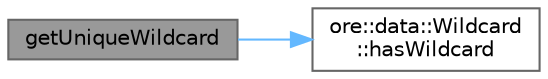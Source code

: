 digraph "getUniqueWildcard"
{
 // INTERACTIVE_SVG=YES
 // LATEX_PDF_SIZE
  bgcolor="transparent";
  edge [fontname=Helvetica,fontsize=10,labelfontname=Helvetica,labelfontsize=10];
  node [fontname=Helvetica,fontsize=10,shape=box,height=0.2,width=0.4];
  rankdir="LR";
  Node1 [label="getUniqueWildcard",height=0.2,width=0.4,color="gray40", fillcolor="grey60", style="filled", fontcolor="black",tooltip="checks if at most one element in C has a wild card and returns it in this case"];
  Node1 -> Node2 [color="steelblue1",style="solid"];
  Node2 [label="ore::data::Wildcard\l::hasWildcard",height=0.2,width=0.4,color="grey40", fillcolor="white", style="filled",URL="$classore_1_1data_1_1_wildcard.html#a2c8716c3eecd1edf1c1675aa730d59e3",tooltip=" "];
}
